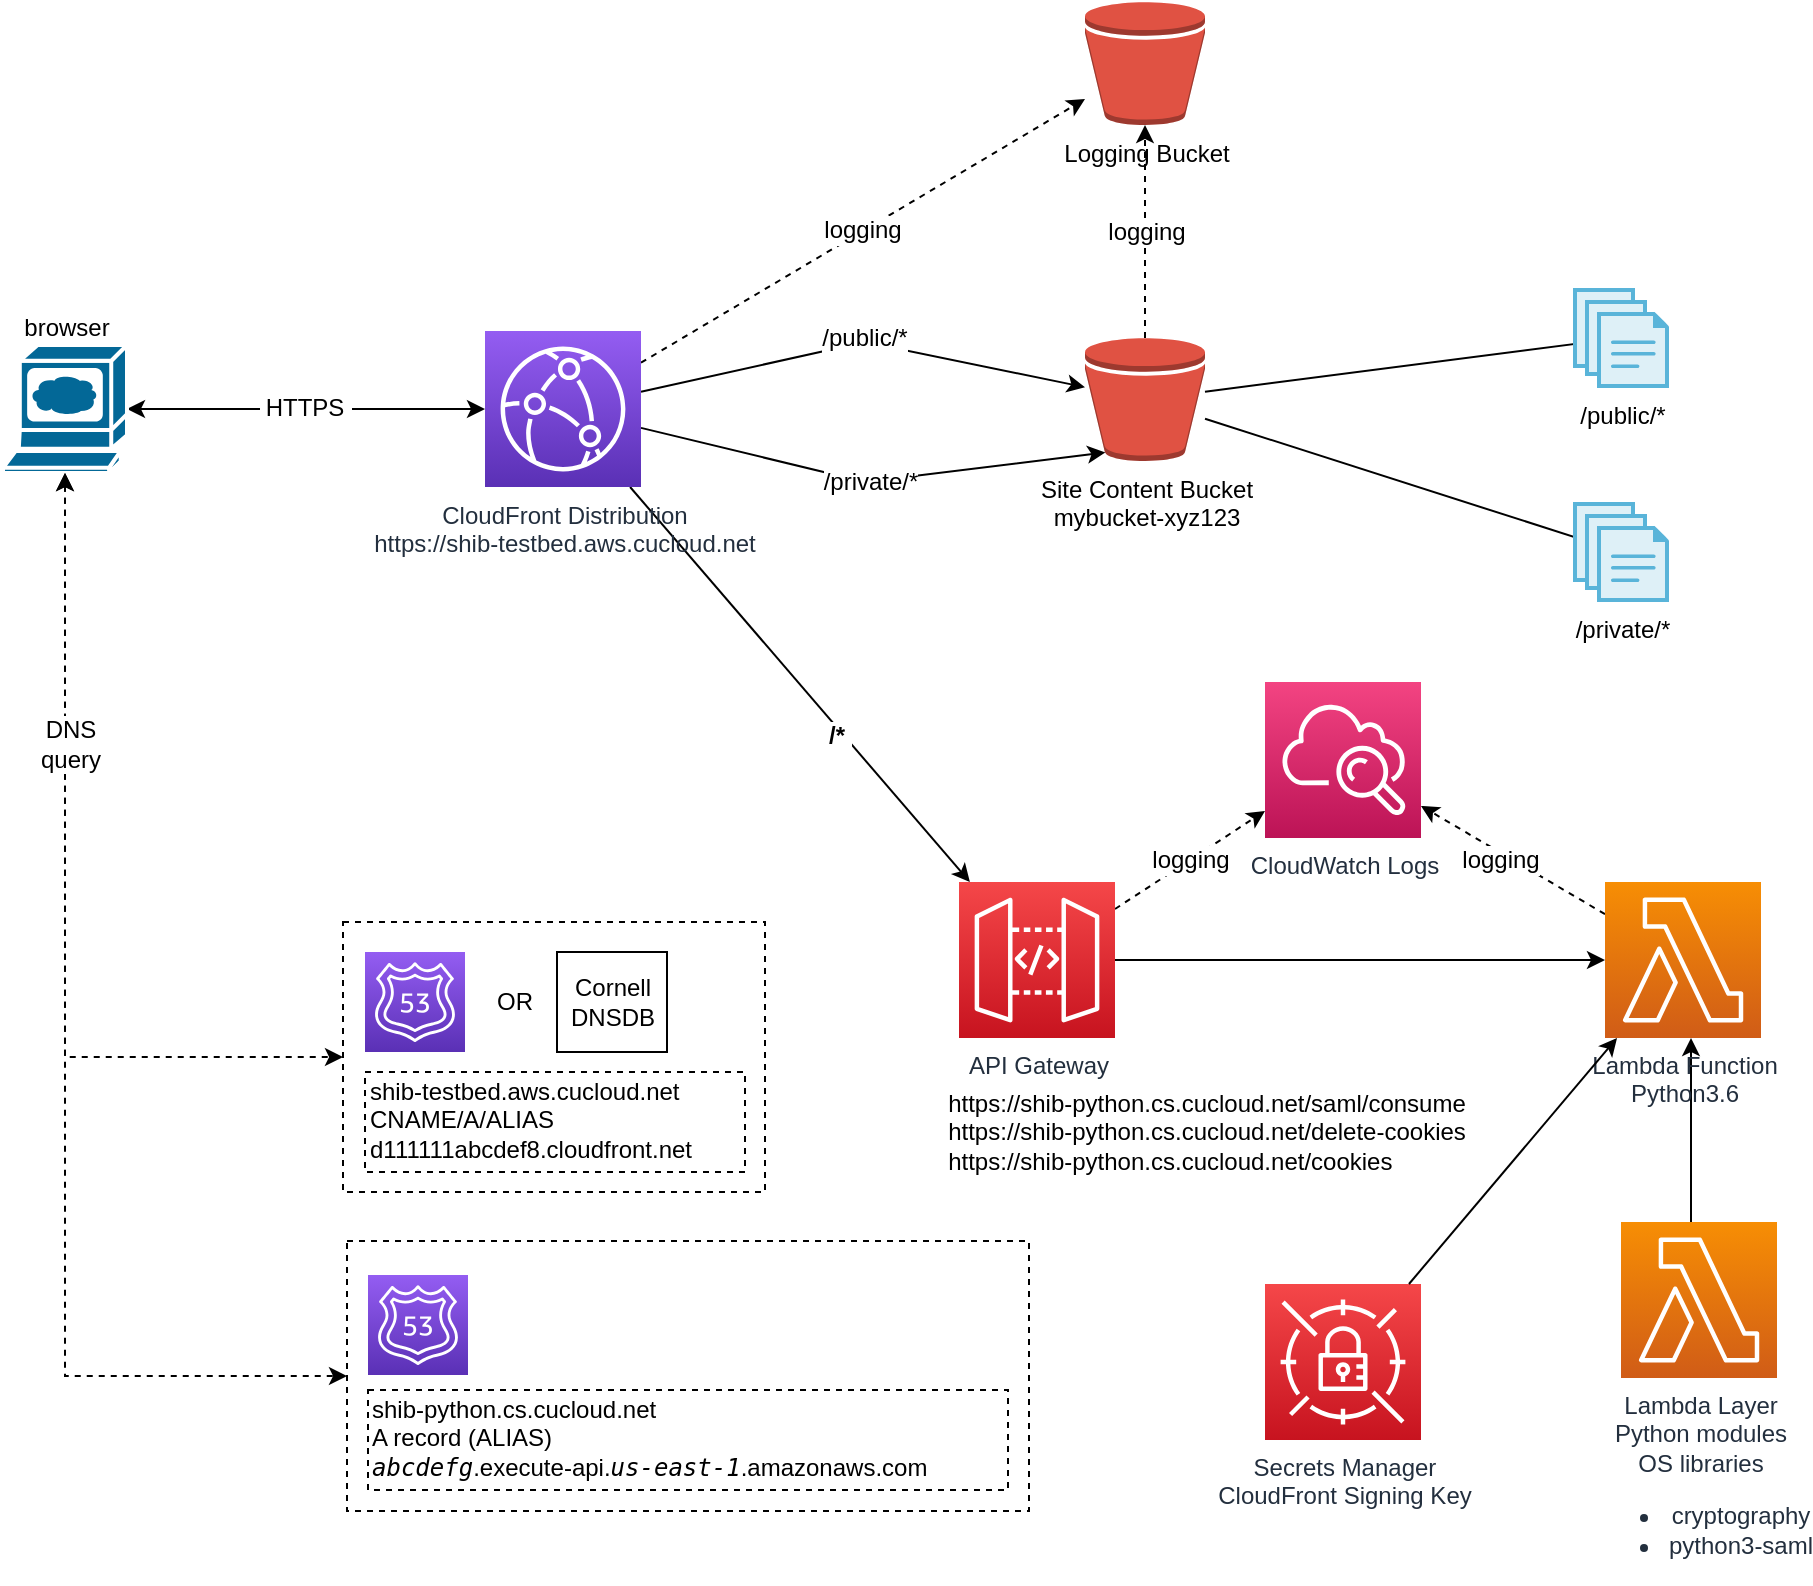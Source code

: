 <mxfile version="10.8.4" type="device"><diagram id="gAf7O8Q_qSpHJIEIdXur" name="Page-1"><mxGraphModel dx="1398" dy="756" grid="1" gridSize="10" guides="1" tooltips="1" connect="1" arrows="1" fold="1" page="1" pageScale="1" pageWidth="1100" pageHeight="850" math="0" shadow="0"><root><mxCell id="0"/><mxCell id="1" parent="0"/><mxCell id="eQ0bmi_yw49MdXtW4cIo-19" value="" style="whiteSpace=wrap;html=1;dashed=1;strokeColor=#000000;fontSize=12;align=center;fillColor=none;" vertex="1" parent="1"><mxGeometry x="207.5" y="500" width="211" height="135" as="geometry"/></mxCell><mxCell id="SdJ8ANOsnD2ESkUFaF2o-1" value="Logging Bucket" style="outlineConnect=0;dashed=0;verticalLabelPosition=bottom;verticalAlign=top;align=center;html=1;shape=mxgraph.aws3.bucket;fillColor=#E05243;gradientColor=none;fontSize=12;" parent="1" vertex="1"><mxGeometry x="578.5" y="40" width="60" height="61.5" as="geometry"/></mxCell><mxCell id="SdJ8ANOsnD2ESkUFaF2o-19" value="logging" style="edgeStyle=none;rounded=0;orthogonalLoop=1;jettySize=auto;html=1;dashed=1;fontSize=12;" parent="1" source="SdJ8ANOsnD2ESkUFaF2o-2" target="SdJ8ANOsnD2ESkUFaF2o-1" edge="1"><mxGeometry relative="1" as="geometry"/></mxCell><mxCell id="SdJ8ANOsnD2ESkUFaF2o-43" style="edgeStyle=none;rounded=0;orthogonalLoop=1;jettySize=auto;html=1;startArrow=none;startFill=0;endArrow=classic;endFill=1;fontSize=12;" parent="1" source="SdJ8ANOsnD2ESkUFaF2o-2" target="SdJ8ANOsnD2ESkUFaF2o-7" edge="1"><mxGeometry relative="1" as="geometry"/></mxCell><mxCell id="SdJ8ANOsnD2ESkUFaF2o-44" style="edgeStyle=none;rounded=0;orthogonalLoop=1;jettySize=auto;html=1;startArrow=none;startFill=0;endArrow=classic;endFill=1;fontSize=12;" parent="1" source="SdJ8ANOsnD2ESkUFaF2o-2" target="SdJ8ANOsnD2ESkUFaF2o-10" edge="1"><mxGeometry relative="1" as="geometry"/></mxCell><mxCell id="SdJ8ANOsnD2ESkUFaF2o-2" value="Site Content Bucket&lt;br style=&quot;font-size: 12px;&quot;&gt;mybucket-xyz123&lt;br style=&quot;font-size: 12px;&quot;&gt;" style="outlineConnect=0;dashed=0;verticalLabelPosition=bottom;verticalAlign=top;align=center;html=1;shape=mxgraph.aws3.bucket;fillColor=#E05243;gradientColor=none;fontSize=12;" parent="1" vertex="1"><mxGeometry x="578.5" y="208" width="60" height="61.5" as="geometry"/></mxCell><mxCell id="SdJ8ANOsnD2ESkUFaF2o-27" style="edgeStyle=elbowEdgeStyle;rounded=0;orthogonalLoop=1;jettySize=auto;html=1;fontSize=12;" parent="1" source="SdJ8ANOsnD2ESkUFaF2o-3" target="SdJ8ANOsnD2ESkUFaF2o-4" edge="1"><mxGeometry relative="1" as="geometry"/></mxCell><mxCell id="SdJ8ANOsnD2ESkUFaF2o-38" value="logging" style="rounded=0;orthogonalLoop=1;jettySize=auto;html=1;startArrow=none;startFill=0;endArrow=classic;endFill=1;fontSize=12;dashed=1;" parent="1" source="SdJ8ANOsnD2ESkUFaF2o-3" target="SdJ8ANOsnD2ESkUFaF2o-35" edge="1"><mxGeometry relative="1" as="geometry"/></mxCell><mxCell id="SdJ8ANOsnD2ESkUFaF2o-3" value="&lt;div style=&quot;text-align: center; font-size: 12px;&quot;&gt;&lt;span style=&quot;font-size: 12px;&quot;&gt;API Gateway&lt;/span&gt;&lt;/div&gt;" style="outlineConnect=0;fontColor=#232F3E;gradientColor=#F54749;gradientDirection=north;fillColor=#C7131F;strokeColor=#ffffff;dashed=0;verticalLabelPosition=bottom;verticalAlign=top;align=center;html=1;fontSize=12;fontStyle=0;aspect=fixed;shape=mxgraph.aws4.resourceIcon;resIcon=mxgraph.aws4.api_gateway;" parent="1" vertex="1"><mxGeometry x="515.5" y="480" width="78" height="78" as="geometry"/></mxCell><mxCell id="SdJ8ANOsnD2ESkUFaF2o-34" style="edgeStyle=elbowEdgeStyle;rounded=0;orthogonalLoop=1;jettySize=auto;html=1;fontSize=12;startArrow=classic;startFill=1;endArrow=none;endFill=0;" parent="1" source="SdJ8ANOsnD2ESkUFaF2o-4" target="SdJ8ANOsnD2ESkUFaF2o-31" edge="1"><mxGeometry relative="1" as="geometry"/></mxCell><mxCell id="SdJ8ANOsnD2ESkUFaF2o-39" style="rounded=0;orthogonalLoop=1;jettySize=auto;html=1;startArrow=none;startFill=0;endArrow=classic;endFill=1;fontSize=12;dashed=1;" parent="1" source="SdJ8ANOsnD2ESkUFaF2o-4" target="SdJ8ANOsnD2ESkUFaF2o-35" edge="1"><mxGeometry relative="1" as="geometry"><mxPoint x="618.5" y="670" as="targetPoint"/></mxGeometry></mxCell><mxCell id="SdJ8ANOsnD2ESkUFaF2o-40" value="logging" style="text;html=1;resizable=0;points=[];align=center;verticalAlign=middle;labelBackgroundColor=#ffffff;fontSize=12;" parent="SdJ8ANOsnD2ESkUFaF2o-39" vertex="1" connectable="0"><mxGeometry x="0.109" y="3" relative="1" as="geometry"><mxPoint as="offset"/></mxGeometry></mxCell><mxCell id="SdJ8ANOsnD2ESkUFaF2o-4" value="Lambda Function&lt;br style=&quot;font-size: 12px;&quot;&gt;Python3.6&lt;br style=&quot;font-size: 12px;&quot;&gt;" style="outlineConnect=0;fontColor=#232F3E;gradientColor=#F78E04;gradientDirection=north;fillColor=#D05C17;strokeColor=#ffffff;dashed=0;verticalLabelPosition=bottom;verticalAlign=top;align=center;html=1;fontSize=12;fontStyle=0;aspect=fixed;shape=mxgraph.aws4.resourceIcon;resIcon=mxgraph.aws4.lambda;" parent="1" vertex="1"><mxGeometry x="838.5" y="480" width="78" height="78" as="geometry"/></mxCell><mxCell id="SdJ8ANOsnD2ESkUFaF2o-17" style="edgeStyle=none;rounded=0;orthogonalLoop=1;jettySize=auto;html=1;" parent="1" source="SdJ8ANOsnD2ESkUFaF2o-6" target="SdJ8ANOsnD2ESkUFaF2o-3" edge="1"><mxGeometry relative="1" as="geometry"/></mxCell><mxCell id="SdJ8ANOsnD2ESkUFaF2o-23" value="&amp;nbsp;/*&amp;nbsp;" style="text;html=1;resizable=0;points=[];align=center;verticalAlign=middle;labelBackgroundColor=#ffffff;fontSize=12;fontStyle=1" parent="SdJ8ANOsnD2ESkUFaF2o-17" vertex="1" connectable="0"><mxGeometry x="0.235" y="-3" relative="1" as="geometry"><mxPoint as="offset"/></mxGeometry></mxCell><mxCell id="SdJ8ANOsnD2ESkUFaF2o-18" style="edgeStyle=none;rounded=0;orthogonalLoop=1;jettySize=auto;html=1;fontSize=12;" parent="1" source="SdJ8ANOsnD2ESkUFaF2o-6" target="SdJ8ANOsnD2ESkUFaF2o-2" edge="1"><mxGeometry relative="1" as="geometry"><Array as="points"><mxPoint x="468.5" y="210"/></Array></mxGeometry></mxCell><mxCell id="SdJ8ANOsnD2ESkUFaF2o-22" value="/public/*&lt;br style=&quot;font-size: 12px;&quot;&gt;" style="text;html=1;resizable=0;points=[];align=center;verticalAlign=middle;labelBackgroundColor=#ffffff;fontSize=12;" parent="SdJ8ANOsnD2ESkUFaF2o-18" vertex="1" connectable="0"><mxGeometry x="0.011" y="-21" relative="1" as="geometry"><mxPoint x="3" y="-22.5" as="offset"/></mxGeometry></mxCell><mxCell id="SdJ8ANOsnD2ESkUFaF2o-20" value="logging" style="edgeStyle=none;rounded=0;orthogonalLoop=1;jettySize=auto;html=1;dashed=1;fontSize=12;" parent="1" source="SdJ8ANOsnD2ESkUFaF2o-6" target="SdJ8ANOsnD2ESkUFaF2o-1" edge="1"><mxGeometry relative="1" as="geometry"><mxPoint x="578.5" y="110" as="targetPoint"/></mxGeometry></mxCell><mxCell id="SdJ8ANOsnD2ESkUFaF2o-21" value="/private/*" style="edgeStyle=none;rounded=0;orthogonalLoop=1;jettySize=auto;html=1;entryX=0.17;entryY=0.93;entryDx=0;entryDy=0;entryPerimeter=0;fontSize=12;" parent="1" source="SdJ8ANOsnD2ESkUFaF2o-6" target="SdJ8ANOsnD2ESkUFaF2o-2" edge="1"><mxGeometry relative="1" as="geometry"><Array as="points"><mxPoint x="468.5" y="280"/></Array></mxGeometry></mxCell><mxCell id="SdJ8ANOsnD2ESkUFaF2o-6" value="CloudFront Distribution&lt;br style=&quot;font-size: 12px;&quot;&gt;https://shib-testbed.aws.cucloud.net&lt;br style=&quot;font-size: 12px;&quot;&gt;" style="outlineConnect=0;fontColor=#232F3E;gradientColor=#945DF2;gradientDirection=north;fillColor=#5A30B5;strokeColor=#ffffff;dashed=0;verticalLabelPosition=bottom;verticalAlign=top;align=center;html=1;fontSize=12;fontStyle=0;aspect=fixed;shape=mxgraph.aws4.resourceIcon;resIcon=mxgraph.aws4.cloudfront;" parent="1" vertex="1"><mxGeometry x="278.5" y="204.5" width="78" height="78" as="geometry"/></mxCell><mxCell id="SdJ8ANOsnD2ESkUFaF2o-7" value="/public/*" style="aspect=fixed;html=1;perimeter=none;align=center;shadow=0;dashed=0;image;fontSize=12;image=img/lib/mscae/Files.svg;" parent="1" vertex="1"><mxGeometry x="822.5" y="183" width="48" height="50" as="geometry"/></mxCell><mxCell id="SdJ8ANOsnD2ESkUFaF2o-10" value="/private/*" style="aspect=fixed;html=1;perimeter=none;align=center;shadow=0;dashed=0;image;fontSize=12;image=img/lib/mscae/Files.svg;" parent="1" vertex="1"><mxGeometry x="822.5" y="290" width="48" height="50" as="geometry"/></mxCell><mxCell id="SdJ8ANOsnD2ESkUFaF2o-31" value="Lambda Layer&lt;br style=&quot;font-size: 12px;&quot;&gt;Python modules&lt;br style=&quot;font-size: 12px;&quot;&gt;OS libraries&lt;br style=&quot;font-size: 12px;&quot;&gt;&lt;ul style=&quot;font-size: 12px;&quot;&gt;&lt;li style=&quot;font-size: 12px;&quot;&gt;&lt;span style=&quot;font-size: 12px;&quot;&gt;cryptography&lt;/span&gt;&lt;/li&gt;&lt;li style=&quot;font-size: 12px;&quot;&gt;python3-saml&lt;/li&gt;&lt;/ul&gt;" style="outlineConnect=0;fontColor=#232F3E;gradientColor=#F78E04;gradientDirection=north;fillColor=#D05C17;strokeColor=#ffffff;dashed=0;verticalLabelPosition=bottom;verticalAlign=top;align=center;html=1;fontSize=12;fontStyle=0;aspect=fixed;shape=mxgraph.aws4.resourceIcon;resIcon=mxgraph.aws4.lambda;" parent="1" vertex="1"><mxGeometry x="846.5" y="650" width="78" height="78" as="geometry"/></mxCell><mxCell id="SdJ8ANOsnD2ESkUFaF2o-35" value="CloudWatch Logs" style="outlineConnect=0;fontColor=#232F3E;gradientColor=#F34482;gradientDirection=north;fillColor=#BC1356;strokeColor=#ffffff;dashed=0;verticalLabelPosition=bottom;verticalAlign=top;align=center;html=1;fontSize=12;fontStyle=0;aspect=fixed;shape=mxgraph.aws4.resourceIcon;resIcon=mxgraph.aws4.cloudwatch;" parent="1" vertex="1"><mxGeometry x="668.5" y="380" width="78" height="78" as="geometry"/></mxCell><mxCell id="eQ0bmi_yw49MdXtW4cIo-1" value="Secrets Manager&lt;br style=&quot;font-size: 12px;&quot;&gt;CloudFront Signing Key&lt;br style=&quot;font-size: 12px;&quot;&gt;" style="outlineConnect=0;fontColor=#232F3E;gradientColor=#F54749;gradientDirection=north;fillColor=#C7131F;strokeColor=#ffffff;dashed=0;verticalLabelPosition=bottom;verticalAlign=top;align=center;html=1;fontSize=12;fontStyle=0;aspect=fixed;shape=mxgraph.aws4.resourceIcon;resIcon=mxgraph.aws4.secrets_manager;" vertex="1" parent="1"><mxGeometry x="668.5" y="681" width="78" height="78" as="geometry"/></mxCell><mxCell id="eQ0bmi_yw49MdXtW4cIo-3" style="rounded=0;orthogonalLoop=1;jettySize=auto;html=1;fontSize=12;startArrow=classic;startFill=1;endArrow=none;endFill=0;" edge="1" parent="1" source="SdJ8ANOsnD2ESkUFaF2o-4" target="eQ0bmi_yw49MdXtW4cIo-1"><mxGeometry relative="1" as="geometry"><mxPoint x="891.5" y="568" as="sourcePoint"/><mxPoint x="718.5" y="680" as="targetPoint"/></mxGeometry></mxCell><mxCell id="eQ0bmi_yw49MdXtW4cIo-4" value="" style="outlineConnect=0;fontColor=#232F3E;gradientColor=#945DF2;gradientDirection=north;fillColor=#5A30B5;strokeColor=#ffffff;dashed=0;verticalLabelPosition=bottom;verticalAlign=top;align=center;html=1;fontSize=12;fontStyle=0;aspect=fixed;shape=mxgraph.aws4.resourceIcon;resIcon=mxgraph.aws4.route_53;" vertex="1" parent="1"><mxGeometry x="218.5" y="515" width="50" height="50" as="geometry"/></mxCell><mxCell id="eQ0bmi_yw49MdXtW4cIo-5" value="&lt;div style=&quot;text-align: left; font-size: 12px;&quot;&gt;&lt;span style=&quot;font-size: 12px;&quot;&gt;https://shib-python.cs.cucloud.net/saml/consume&lt;/span&gt;&lt;br style=&quot;font-size: 12px;&quot;&gt;&lt;/div&gt;&lt;div style=&quot;text-align: left; font-size: 12px;&quot;&gt;https://shib-python.cs.cucloud.net/delete-cookies&lt;/div&gt;&lt;div style=&quot;text-align: left; font-size: 12px;&quot;&gt;https://shib-python.cs.cucloud.net/cookies&lt;/div&gt;" style="text;html=1;resizable=0;autosize=1;align=center;verticalAlign=middle;points=[];fillColor=none;strokeColor=none;rounded=0;fontSize=12;" vertex="1" parent="1"><mxGeometry x="488.5" y="580" width="300" height="50" as="geometry"/></mxCell><mxCell id="eQ0bmi_yw49MdXtW4cIo-12" value="&lt;span style=&quot;font-size: 12px;&quot;&gt;shib-testbed.aws.cucloud.net&lt;/span&gt;&lt;span style=&quot;font-size: 12px;&quot;&gt;&lt;br style=&quot;font-size: 12px;&quot;&gt;CNAME/A/ALIAS&lt;br style=&quot;font-size: 12px;&quot;&gt;d111111abcdef8.cloudfront.net&lt;/span&gt;" style="text;html=1;resizable=0;points=[];autosize=1;align=left;verticalAlign=top;spacingTop=-4;fontSize=12;strokeColor=#000000;dashed=1;" vertex="1" parent="1"><mxGeometry x="218.5" y="575" width="190" height="50" as="geometry"/></mxCell><mxCell id="eQ0bmi_yw49MdXtW4cIo-15" value="Cornell DNSDB" style="whiteSpace=wrap;html=1;strokeColor=#000000;fontSize=12;" vertex="1" parent="1"><mxGeometry x="314.5" y="515" width="55" height="50" as="geometry"/></mxCell><mxCell id="eQ0bmi_yw49MdXtW4cIo-16" value="OR&lt;br style=&quot;font-size: 12px;&quot;&gt;" style="text;html=1;resizable=0;points=[];autosize=1;align=center;verticalAlign=top;spacingTop=-4;fontSize=12;" vertex="1" parent="1"><mxGeometry x="273" y="530" width="40" height="20" as="geometry"/></mxCell><mxCell id="eQ0bmi_yw49MdXtW4cIo-20" value="" style="whiteSpace=wrap;html=1;dashed=1;strokeColor=#000000;fontSize=12;align=center;fillColor=none;" vertex="1" parent="1"><mxGeometry x="209.5" y="659.5" width="341" height="135" as="geometry"/></mxCell><mxCell id="eQ0bmi_yw49MdXtW4cIo-21" value="" style="outlineConnect=0;fontColor=#232F3E;gradientColor=#945DF2;gradientDirection=north;fillColor=#5A30B5;strokeColor=#ffffff;dashed=0;verticalLabelPosition=bottom;verticalAlign=top;align=center;html=1;fontSize=12;fontStyle=0;aspect=fixed;shape=mxgraph.aws4.resourceIcon;resIcon=mxgraph.aws4.route_53;" vertex="1" parent="1"><mxGeometry x="220" y="676.5" width="50" height="50" as="geometry"/></mxCell><mxCell id="eQ0bmi_yw49MdXtW4cIo-22" value="shib-python.cs.cucloud.net&lt;br style=&quot;font-size: 12px;&quot;&gt;A record (ALIAS)&lt;br style=&quot;font-size: 12px;&quot;&gt;&lt;font face=&quot;monospace&quot; style=&quot;font-size: 12px;&quot;&gt;&lt;i style=&quot;font-size: 12px;&quot;&gt;abcdefg&lt;/i&gt;&lt;/font&gt;.execute-api.&lt;font face=&quot;monospace&quot; style=&quot;font-size: 12px;&quot;&gt;&lt;i style=&quot;font-size: 12px;&quot;&gt;us-east-1&lt;/i&gt;&lt;/font&gt;.amazonaws.com&lt;br style=&quot;font-size: 12px;&quot;&gt;" style="text;html=1;resizable=0;points=[];autosize=1;align=left;verticalAlign=top;spacingTop=-4;fontSize=12;strokeColor=#000000;dashed=1;" vertex="1" parent="1"><mxGeometry x="220" y="734" width="320" height="50" as="geometry"/></mxCell><mxCell id="eQ0bmi_yw49MdXtW4cIo-27" style="edgeStyle=none;rounded=0;orthogonalLoop=1;jettySize=auto;html=1;exitX=1;exitY=0.5;exitDx=0;exitDy=0;exitPerimeter=0;fontSize=12;startArrow=classic;startFill=1;" edge="1" parent="1" source="eQ0bmi_yw49MdXtW4cIo-26" target="SdJ8ANOsnD2ESkUFaF2o-6"><mxGeometry relative="1" as="geometry"/></mxCell><mxCell id="eQ0bmi_yw49MdXtW4cIo-29" value="&amp;nbsp;HTTPS&amp;nbsp;" style="text;html=1;resizable=0;points=[];align=center;verticalAlign=middle;labelBackgroundColor=#ffffff;fontSize=12;" vertex="1" connectable="0" parent="eQ0bmi_yw49MdXtW4cIo-27"><mxGeometry x="-0.352" relative="1" as="geometry"><mxPoint x="30" y="-0.5" as="offset"/></mxGeometry></mxCell><mxCell id="eQ0bmi_yw49MdXtW4cIo-26" value="browser&lt;br&gt;" style="shape=mxgraph.cisco.computers_and_peripherals.web_browser;html=1;dashed=0;fillColor=#036897;strokeColor=#ffffff;strokeWidth=2;verticalLabelPosition=top;verticalAlign=bottom;fontSize=12;align=center;labelPosition=center;" vertex="1" parent="1"><mxGeometry x="37.5" y="211.5" width="62" height="64" as="geometry"/></mxCell><mxCell id="eQ0bmi_yw49MdXtW4cIo-31" style="edgeStyle=orthogonalEdgeStyle;rounded=0;orthogonalLoop=1;jettySize=auto;html=1;exitX=0.5;exitY=1;exitDx=0;exitDy=0;exitPerimeter=0;fontSize=12;startArrow=classic;startFill=1;entryX=0;entryY=0.5;entryDx=0;entryDy=0;dashed=1;" edge="1" parent="1" source="eQ0bmi_yw49MdXtW4cIo-26" target="eQ0bmi_yw49MdXtW4cIo-20"><mxGeometry relative="1" as="geometry"><mxPoint x="78.5" y="286" as="sourcePoint"/><mxPoint x="217.5" y="578" as="targetPoint"/></mxGeometry></mxCell><mxCell id="eQ0bmi_yw49MdXtW4cIo-28" style="edgeStyle=orthogonalEdgeStyle;rounded=0;orthogonalLoop=1;jettySize=auto;html=1;exitX=0.5;exitY=1;exitDx=0;exitDy=0;exitPerimeter=0;fontSize=12;startArrow=classic;startFill=1;entryX=0;entryY=0.5;entryDx=0;entryDy=0;dashed=1;" edge="1" parent="1" source="eQ0bmi_yw49MdXtW4cIo-26" target="eQ0bmi_yw49MdXtW4cIo-19"><mxGeometry relative="1" as="geometry"><mxPoint x="109.5" y="254" as="sourcePoint"/><mxPoint x="288.5" y="253.589" as="targetPoint"/></mxGeometry></mxCell><mxCell id="eQ0bmi_yw49MdXtW4cIo-30" value="DNS&lt;br&gt;query&lt;br&gt;" style="text;html=1;resizable=0;points=[];align=center;verticalAlign=middle;labelBackgroundColor=#ffffff;fontSize=12;" vertex="1" connectable="0" parent="eQ0bmi_yw49MdXtW4cIo-28"><mxGeometry x="-0.373" y="2" relative="1" as="geometry"><mxPoint as="offset"/></mxGeometry></mxCell></root></mxGraphModel></diagram></mxfile>